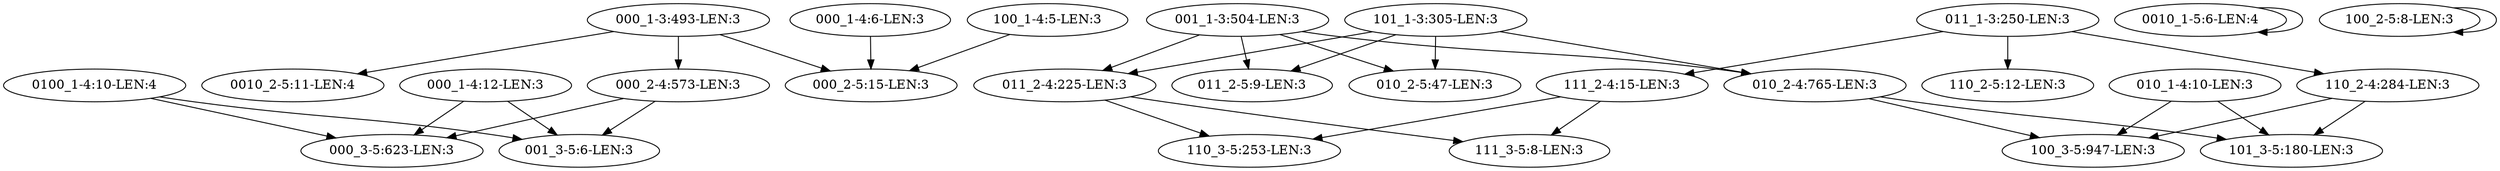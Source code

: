 digraph G {
    "000_2-4:573-LEN:3" -> "000_3-5:623-LEN:3";
    "000_2-4:573-LEN:3" -> "001_3-5:6-LEN:3";
    "101_1-3:305-LEN:3" -> "011_2-5:9-LEN:3";
    "101_1-3:305-LEN:3" -> "011_2-4:225-LEN:3";
    "101_1-3:305-LEN:3" -> "010_2-4:765-LEN:3";
    "101_1-3:305-LEN:3" -> "010_2-5:47-LEN:3";
    "0010_1-5:6-LEN:4" -> "0010_1-5:6-LEN:4";
    "100_1-4:5-LEN:3" -> "000_2-5:15-LEN:3";
    "011_2-4:225-LEN:3" -> "110_3-5:253-LEN:3";
    "011_2-4:225-LEN:3" -> "111_3-5:8-LEN:3";
    "100_2-5:8-LEN:3" -> "100_2-5:8-LEN:3";
    "110_2-4:284-LEN:3" -> "100_3-5:947-LEN:3";
    "110_2-4:284-LEN:3" -> "101_3-5:180-LEN:3";
    "000_1-3:493-LEN:3" -> "000_2-4:573-LEN:3";
    "000_1-3:493-LEN:3" -> "0010_2-5:11-LEN:4";
    "000_1-3:493-LEN:3" -> "000_2-5:15-LEN:3";
    "011_1-3:250-LEN:3" -> "110_2-4:284-LEN:3";
    "011_1-3:250-LEN:3" -> "110_2-5:12-LEN:3";
    "011_1-3:250-LEN:3" -> "111_2-4:15-LEN:3";
    "010_1-4:10-LEN:3" -> "100_3-5:947-LEN:3";
    "010_1-4:10-LEN:3" -> "101_3-5:180-LEN:3";
    "001_1-3:504-LEN:3" -> "011_2-5:9-LEN:3";
    "001_1-3:504-LEN:3" -> "011_2-4:225-LEN:3";
    "001_1-3:504-LEN:3" -> "010_2-4:765-LEN:3";
    "001_1-3:504-LEN:3" -> "010_2-5:47-LEN:3";
    "000_1-4:12-LEN:3" -> "000_3-5:623-LEN:3";
    "000_1-4:12-LEN:3" -> "001_3-5:6-LEN:3";
    "000_1-4:6-LEN:3" -> "000_2-5:15-LEN:3";
    "010_2-4:765-LEN:3" -> "100_3-5:947-LEN:3";
    "010_2-4:765-LEN:3" -> "101_3-5:180-LEN:3";
    "0100_1-4:10-LEN:4" -> "000_3-5:623-LEN:3";
    "0100_1-4:10-LEN:4" -> "001_3-5:6-LEN:3";
    "111_2-4:15-LEN:3" -> "110_3-5:253-LEN:3";
    "111_2-4:15-LEN:3" -> "111_3-5:8-LEN:3";
}
